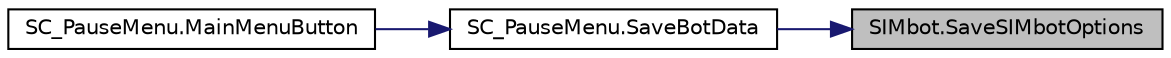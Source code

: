digraph "SIMbot.SaveSIMbotOptions"
{
 // LATEX_PDF_SIZE
  edge [fontname="Helvetica",fontsize="10",labelfontname="Helvetica",labelfontsize="10"];
  node [fontname="Helvetica",fontsize="10",shape=record];
  rankdir="RL";
  Node1 [label="SIMbot.SaveSIMbotOptions",height=0.2,width=0.4,color="black", fillcolor="grey75", style="filled", fontcolor="black",tooltip=" "];
  Node1 -> Node2 [dir="back",color="midnightblue",fontsize="10",style="solid",fontname="Helvetica"];
  Node2 [label="SC_PauseMenu.SaveBotData",height=0.2,width=0.4,color="black", fillcolor="white", style="filled",URL="$class_s_c___pause_menu.html#a12587df5a4e760ce3930546351749c67",tooltip=" "];
  Node2 -> Node3 [dir="back",color="midnightblue",fontsize="10",style="solid",fontname="Helvetica"];
  Node3 [label="SC_PauseMenu.MainMenuButton",height=0.2,width=0.4,color="black", fillcolor="white", style="filled",URL="$class_s_c___pause_menu.html#a63ba53ef3ceae5fc35ee1d4e10797ba7",tooltip=" "];
}
